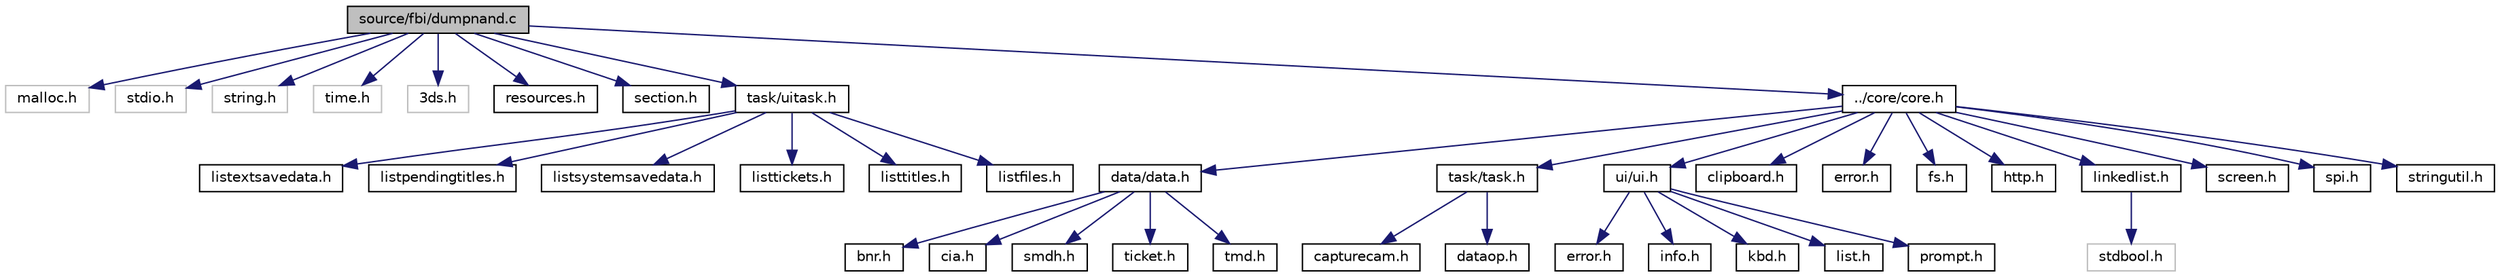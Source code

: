 digraph "source/fbi/dumpnand.c"
{
  edge [fontname="Helvetica",fontsize="10",labelfontname="Helvetica",labelfontsize="10"];
  node [fontname="Helvetica",fontsize="10",shape=record];
  Node1 [label="source/fbi/dumpnand.c",height=0.2,width=0.4,color="black", fillcolor="grey75", style="filled" fontcolor="black"];
  Node1 -> Node2 [color="midnightblue",fontsize="10",style="solid",fontname="Helvetica"];
  Node2 [label="malloc.h",height=0.2,width=0.4,color="grey75", fillcolor="white", style="filled"];
  Node1 -> Node3 [color="midnightblue",fontsize="10",style="solid",fontname="Helvetica"];
  Node3 [label="stdio.h",height=0.2,width=0.4,color="grey75", fillcolor="white", style="filled"];
  Node1 -> Node4 [color="midnightblue",fontsize="10",style="solid",fontname="Helvetica"];
  Node4 [label="string.h",height=0.2,width=0.4,color="grey75", fillcolor="white", style="filled"];
  Node1 -> Node5 [color="midnightblue",fontsize="10",style="solid",fontname="Helvetica"];
  Node5 [label="time.h",height=0.2,width=0.4,color="grey75", fillcolor="white", style="filled"];
  Node1 -> Node6 [color="midnightblue",fontsize="10",style="solid",fontname="Helvetica"];
  Node6 [label="3ds.h",height=0.2,width=0.4,color="grey75", fillcolor="white", style="filled"];
  Node1 -> Node7 [color="midnightblue",fontsize="10",style="solid",fontname="Helvetica"];
  Node7 [label="resources.h",height=0.2,width=0.4,color="black", fillcolor="white", style="filled",URL="$resources_8h.html"];
  Node1 -> Node8 [color="midnightblue",fontsize="10",style="solid",fontname="Helvetica"];
  Node8 [label="section.h",height=0.2,width=0.4,color="black", fillcolor="white", style="filled",URL="$section_8h.html"];
  Node1 -> Node9 [color="midnightblue",fontsize="10",style="solid",fontname="Helvetica"];
  Node9 [label="task/uitask.h",height=0.2,width=0.4,color="black", fillcolor="white", style="filled",URL="$uitask_8h.html"];
  Node9 -> Node10 [color="midnightblue",fontsize="10",style="solid",fontname="Helvetica"];
  Node10 [label="listextsavedata.h",height=0.2,width=0.4,color="black", fillcolor="white", style="filled",URL="$listextsavedata_8h.html"];
  Node9 -> Node11 [color="midnightblue",fontsize="10",style="solid",fontname="Helvetica"];
  Node11 [label="listpendingtitles.h",height=0.2,width=0.4,color="black", fillcolor="white", style="filled",URL="$listpendingtitles_8h.html"];
  Node9 -> Node12 [color="midnightblue",fontsize="10",style="solid",fontname="Helvetica"];
  Node12 [label="listsystemsavedata.h",height=0.2,width=0.4,color="black", fillcolor="white", style="filled",URL="$listsystemsavedata_8h.html"];
  Node9 -> Node13 [color="midnightblue",fontsize="10",style="solid",fontname="Helvetica"];
  Node13 [label="listtickets.h",height=0.2,width=0.4,color="black", fillcolor="white", style="filled",URL="$listtickets_8h.html"];
  Node9 -> Node14 [color="midnightblue",fontsize="10",style="solid",fontname="Helvetica"];
  Node14 [label="listtitles.h",height=0.2,width=0.4,color="black", fillcolor="white", style="filled",URL="$listtitles_8h.html"];
  Node9 -> Node15 [color="midnightblue",fontsize="10",style="solid",fontname="Helvetica"];
  Node15 [label="listfiles.h",height=0.2,width=0.4,color="black", fillcolor="white", style="filled",URL="$listfiles_8h.html"];
  Node1 -> Node16 [color="midnightblue",fontsize="10",style="solid",fontname="Helvetica"];
  Node16 [label="../core/core.h",height=0.2,width=0.4,color="black", fillcolor="white", style="filled",URL="$core_8h.html"];
  Node16 -> Node17 [color="midnightblue",fontsize="10",style="solid",fontname="Helvetica"];
  Node17 [label="data/data.h",height=0.2,width=0.4,color="black", fillcolor="white", style="filled",URL="$data_8h.html"];
  Node17 -> Node18 [color="midnightblue",fontsize="10",style="solid",fontname="Helvetica"];
  Node18 [label="bnr.h",height=0.2,width=0.4,color="black", fillcolor="white", style="filled",URL="$bnr_8h.html"];
  Node17 -> Node19 [color="midnightblue",fontsize="10",style="solid",fontname="Helvetica"];
  Node19 [label="cia.h",height=0.2,width=0.4,color="black", fillcolor="white", style="filled",URL="$cia_8h.html"];
  Node17 -> Node20 [color="midnightblue",fontsize="10",style="solid",fontname="Helvetica"];
  Node20 [label="smdh.h",height=0.2,width=0.4,color="black", fillcolor="white", style="filled",URL="$smdh_8h.html"];
  Node17 -> Node21 [color="midnightblue",fontsize="10",style="solid",fontname="Helvetica"];
  Node21 [label="ticket.h",height=0.2,width=0.4,color="black", fillcolor="white", style="filled",URL="$ticket_8h.html"];
  Node17 -> Node22 [color="midnightblue",fontsize="10",style="solid",fontname="Helvetica"];
  Node22 [label="tmd.h",height=0.2,width=0.4,color="black", fillcolor="white", style="filled",URL="$tmd_8h.html"];
  Node16 -> Node23 [color="midnightblue",fontsize="10",style="solid",fontname="Helvetica"];
  Node23 [label="task/task.h",height=0.2,width=0.4,color="black", fillcolor="white", style="filled",URL="$task_8h.html"];
  Node23 -> Node24 [color="midnightblue",fontsize="10",style="solid",fontname="Helvetica"];
  Node24 [label="capturecam.h",height=0.2,width=0.4,color="black", fillcolor="white", style="filled",URL="$capturecam_8h.html"];
  Node23 -> Node25 [color="midnightblue",fontsize="10",style="solid",fontname="Helvetica"];
  Node25 [label="dataop.h",height=0.2,width=0.4,color="black", fillcolor="white", style="filled",URL="$dataop_8h.html"];
  Node16 -> Node26 [color="midnightblue",fontsize="10",style="solid",fontname="Helvetica"];
  Node26 [label="ui/ui.h",height=0.2,width=0.4,color="black", fillcolor="white", style="filled",URL="$ui_8h.html"];
  Node26 -> Node27 [color="midnightblue",fontsize="10",style="solid",fontname="Helvetica"];
  Node27 [label="error.h",height=0.2,width=0.4,color="black", fillcolor="white", style="filled",URL="$ui_2error_8h.html"];
  Node26 -> Node28 [color="midnightblue",fontsize="10",style="solid",fontname="Helvetica"];
  Node28 [label="info.h",height=0.2,width=0.4,color="black", fillcolor="white", style="filled",URL="$info_8h.html"];
  Node26 -> Node29 [color="midnightblue",fontsize="10",style="solid",fontname="Helvetica"];
  Node29 [label="kbd.h",height=0.2,width=0.4,color="black", fillcolor="white", style="filled",URL="$kbd_8h.html"];
  Node26 -> Node30 [color="midnightblue",fontsize="10",style="solid",fontname="Helvetica"];
  Node30 [label="list.h",height=0.2,width=0.4,color="black", fillcolor="white", style="filled",URL="$list_8h.html"];
  Node26 -> Node31 [color="midnightblue",fontsize="10",style="solid",fontname="Helvetica"];
  Node31 [label="prompt.h",height=0.2,width=0.4,color="black", fillcolor="white", style="filled",URL="$prompt_8h.html"];
  Node16 -> Node32 [color="midnightblue",fontsize="10",style="solid",fontname="Helvetica"];
  Node32 [label="clipboard.h",height=0.2,width=0.4,color="black", fillcolor="white", style="filled",URL="$clipboard_8h.html"];
  Node16 -> Node33 [color="midnightblue",fontsize="10",style="solid",fontname="Helvetica"];
  Node33 [label="error.h",height=0.2,width=0.4,color="black", fillcolor="white", style="filled",URL="$error_8h.html"];
  Node16 -> Node34 [color="midnightblue",fontsize="10",style="solid",fontname="Helvetica"];
  Node34 [label="fs.h",height=0.2,width=0.4,color="black", fillcolor="white", style="filled",URL="$fs_8h.html"];
  Node16 -> Node35 [color="midnightblue",fontsize="10",style="solid",fontname="Helvetica"];
  Node35 [label="http.h",height=0.2,width=0.4,color="black", fillcolor="white", style="filled",URL="$http_8h.html"];
  Node16 -> Node36 [color="midnightblue",fontsize="10",style="solid",fontname="Helvetica"];
  Node36 [label="linkedlist.h",height=0.2,width=0.4,color="black", fillcolor="white", style="filled",URL="$linkedlist_8h.html"];
  Node36 -> Node37 [color="midnightblue",fontsize="10",style="solid",fontname="Helvetica"];
  Node37 [label="stdbool.h",height=0.2,width=0.4,color="grey75", fillcolor="white", style="filled"];
  Node16 -> Node38 [color="midnightblue",fontsize="10",style="solid",fontname="Helvetica"];
  Node38 [label="screen.h",height=0.2,width=0.4,color="black", fillcolor="white", style="filled",URL="$screen_8h.html"];
  Node16 -> Node39 [color="midnightblue",fontsize="10",style="solid",fontname="Helvetica"];
  Node39 [label="spi.h",height=0.2,width=0.4,color="black", fillcolor="white", style="filled",URL="$spi_8h.html"];
  Node16 -> Node40 [color="midnightblue",fontsize="10",style="solid",fontname="Helvetica"];
  Node40 [label="stringutil.h",height=0.2,width=0.4,color="black", fillcolor="white", style="filled",URL="$stringutil_8h.html"];
}
